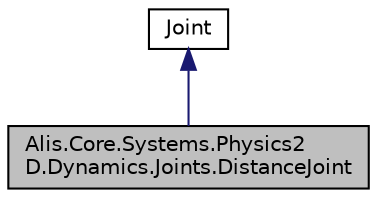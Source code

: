 digraph "Alis.Core.Systems.Physics2D.Dynamics.Joints.DistanceJoint"
{
 // LATEX_PDF_SIZE
  edge [fontname="Helvetica",fontsize="10",labelfontname="Helvetica",labelfontsize="10"];
  node [fontname="Helvetica",fontsize="10",shape=record];
  Node1 [label="Alis.Core.Systems.Physics2\lD.Dynamics.Joints.DistanceJoint",height=0.2,width=0.4,color="black", fillcolor="grey75", style="filled", fontcolor="black",tooltip="A distance joint constrains two points on two bodies to remain at a fixed distance from each other...."];
  Node2 -> Node1 [dir="back",color="midnightblue",fontsize="10",style="solid",fontname="Helvetica"];
  Node2 [label="Joint",height=0.2,width=0.4,color="black", fillcolor="white", style="filled",URL="$class_alis_1_1_core_1_1_systems_1_1_physics2_d_1_1_dynamics_1_1_joints_1_1_joint.html",tooltip="The joint class"];
}
